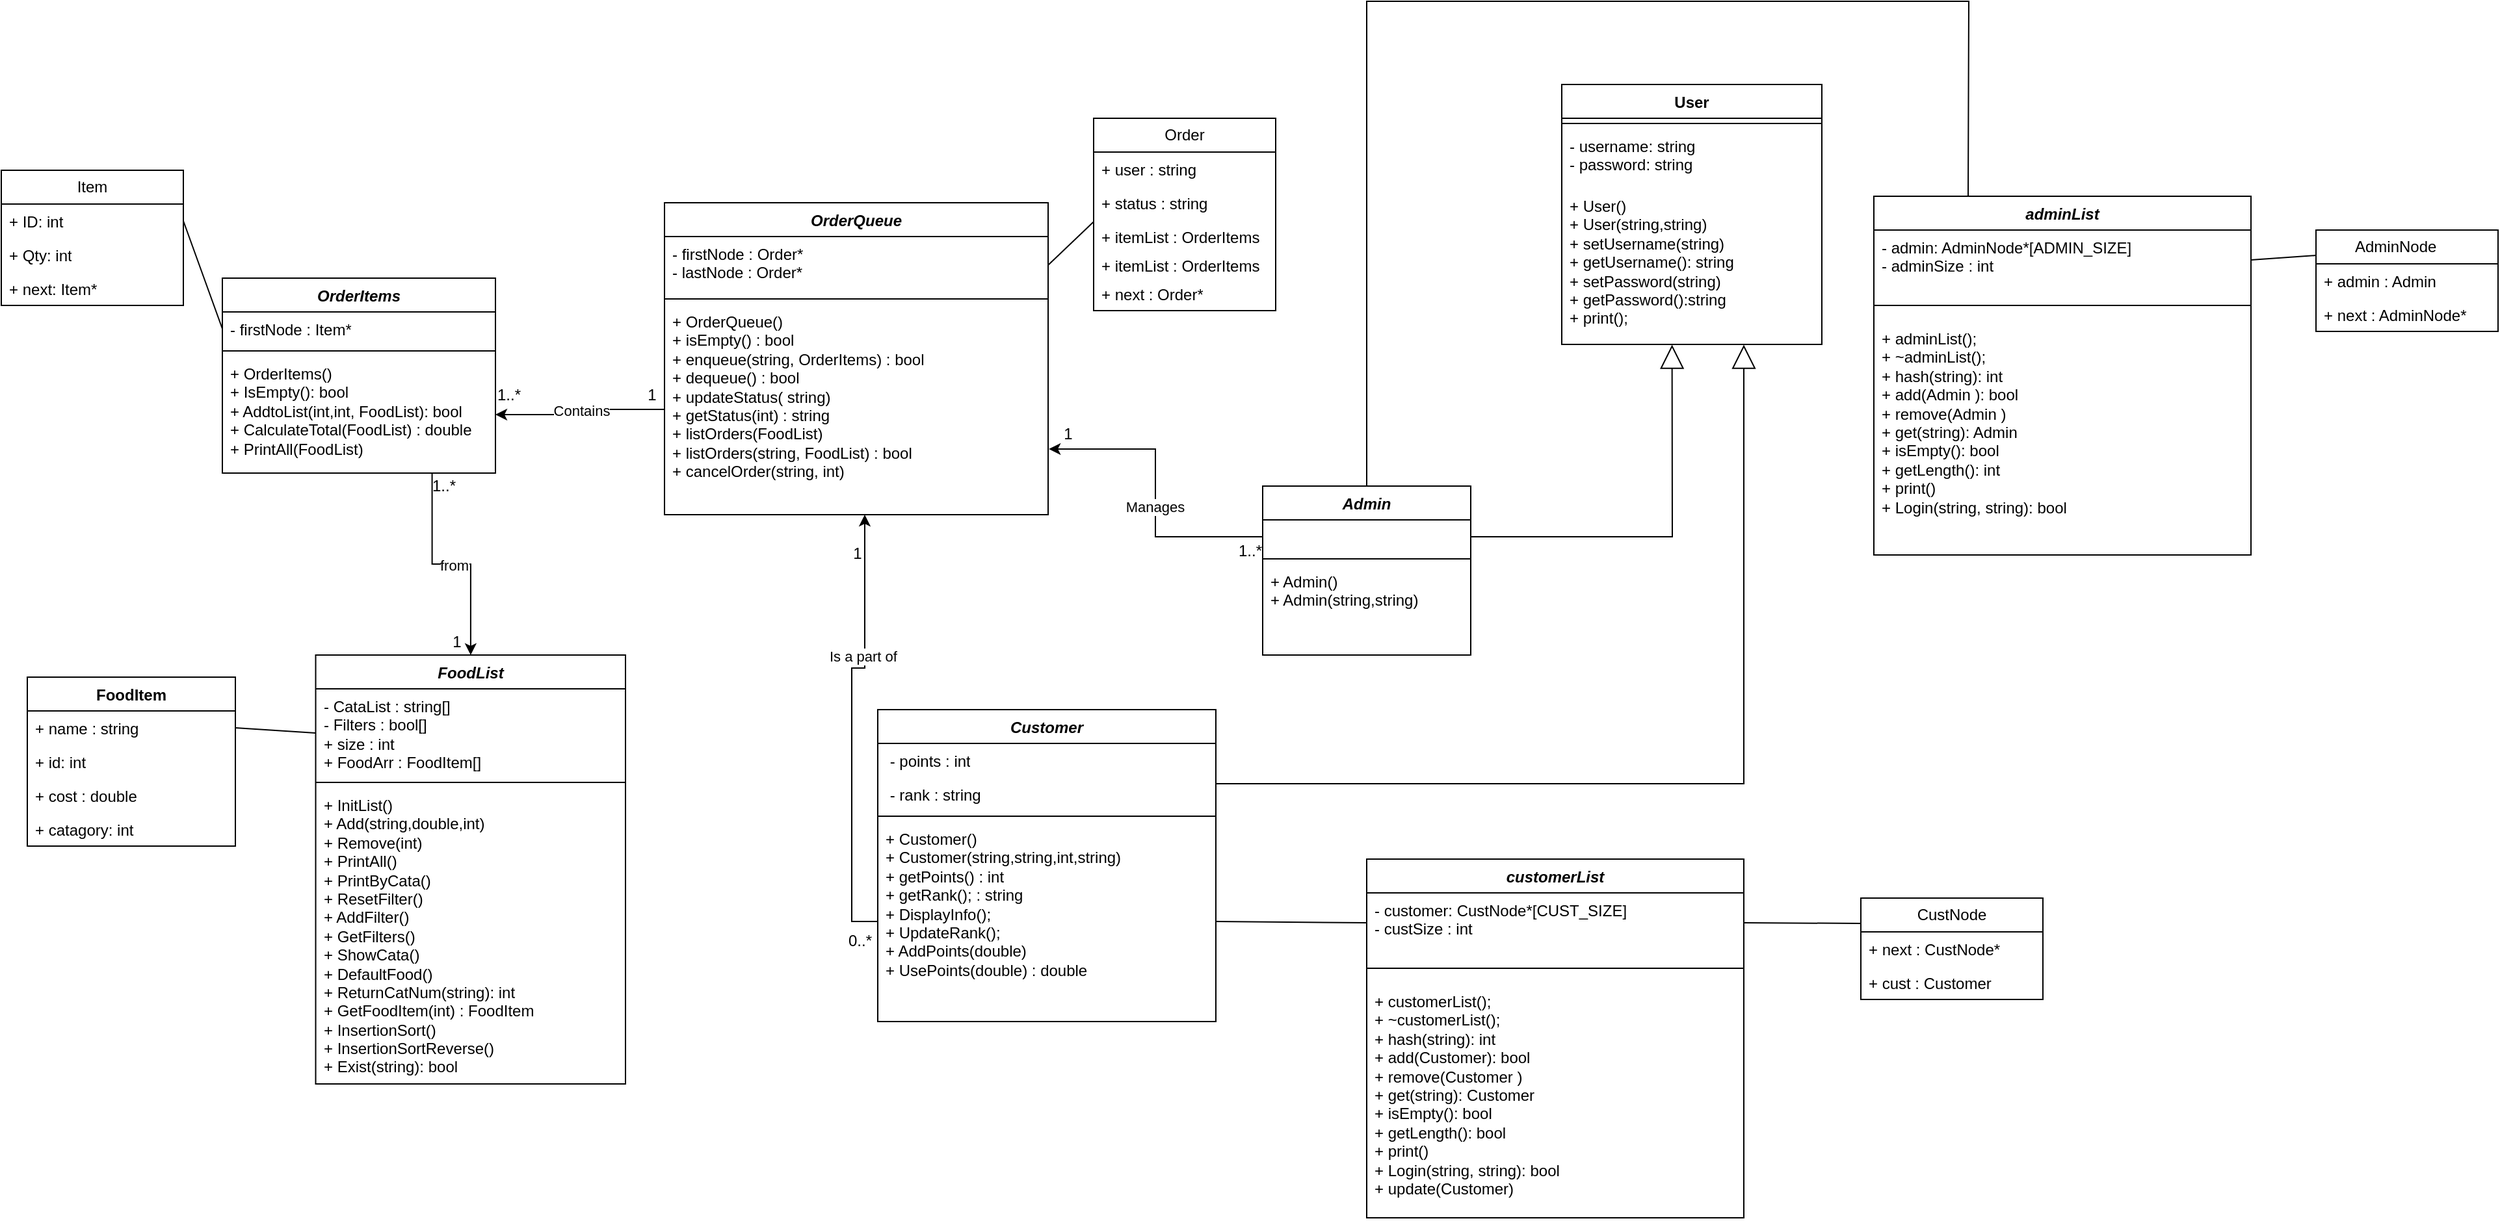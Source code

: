 <mxfile version="21.6.8" type="github">
  <diagram id="C5RBs43oDa-KdzZeNtuy" name="Page-1">
    <mxGraphModel dx="3096" dy="1303" grid="1" gridSize="10" guides="1" tooltips="1" connect="1" arrows="1" fold="1" page="1" pageScale="1" pageWidth="827" pageHeight="1169" math="0" shadow="0">
      <root>
        <mxCell id="WIyWlLk6GJQsqaUBKTNV-0" />
        <mxCell id="WIyWlLk6GJQsqaUBKTNV-1" parent="WIyWlLk6GJQsqaUBKTNV-0" />
        <mxCell id="F4Uh7PT9KSqVNdmCy0rb-5" value="User" style="swimlane;fontStyle=1;align=center;verticalAlign=top;childLayout=stackLayout;horizontal=1;startSize=26;horizontalStack=0;resizeParent=1;resizeParentMax=0;resizeLast=0;collapsible=1;marginBottom=0;whiteSpace=wrap;html=1;" parent="WIyWlLk6GJQsqaUBKTNV-1" vertex="1">
          <mxGeometry x="390" y="104" width="200" height="200" as="geometry" />
        </mxCell>
        <mxCell id="F4Uh7PT9KSqVNdmCy0rb-7" value="" style="line;strokeWidth=1;fillColor=none;align=left;verticalAlign=middle;spacingTop=-1;spacingLeft=3;spacingRight=3;rotatable=0;labelPosition=right;points=[];portConstraint=eastwest;strokeColor=inherit;" parent="F4Uh7PT9KSqVNdmCy0rb-5" vertex="1">
          <mxGeometry y="26" width="200" height="8" as="geometry" />
        </mxCell>
        <mxCell id="F4Uh7PT9KSqVNdmCy0rb-6" value="- username: string&lt;br&gt;- password: string" style="text;strokeColor=none;fillColor=none;align=left;verticalAlign=top;spacingLeft=4;spacingRight=4;overflow=hidden;rotatable=0;points=[[0,0.5],[1,0.5]];portConstraint=eastwest;whiteSpace=wrap;html=1;" parent="F4Uh7PT9KSqVNdmCy0rb-5" vertex="1">
          <mxGeometry y="34" width="200" height="46" as="geometry" />
        </mxCell>
        <mxCell id="F4Uh7PT9KSqVNdmCy0rb-8" value="+ User()&lt;br&gt;+ User(string,string)&lt;br&gt;&lt;span style=&quot;background-color: initial;&quot;&gt;+ setUsername(string)&lt;/span&gt;&lt;br&gt;&lt;div&gt;+ getUsername(): string&lt;span style=&quot;&quot;&gt;&lt;/span&gt;&lt;/div&gt;&lt;div&gt;&lt;span style=&quot;background-color: initial;&quot;&gt;+ setPassword(string)&lt;/span&gt;&lt;br&gt;&lt;/div&gt;&lt;div&gt;&lt;span style=&quot;&quot;&gt;&lt;span style=&quot;&quot;&gt;&lt;span style=&quot;white-space: pre;&quot;&gt;+ &lt;/span&gt;&lt;/span&gt;getPassword():string&lt;/span&gt;&lt;/div&gt;&lt;div&gt;&lt;span style=&quot;white-space: pre;&quot;&gt;+ &lt;/span&gt;print();&lt;/div&gt;" style="text;strokeColor=none;fillColor=none;align=left;verticalAlign=top;spacingLeft=4;spacingRight=4;overflow=hidden;rotatable=0;points=[[0,0.5],[1,0.5]];portConstraint=eastwest;whiteSpace=wrap;html=1;" parent="F4Uh7PT9KSqVNdmCy0rb-5" vertex="1">
          <mxGeometry y="80" width="200" height="120" as="geometry" />
        </mxCell>
        <mxCell id="F4Uh7PT9KSqVNdmCy0rb-9" value="&lt;i&gt;Customer&lt;/i&gt;" style="swimlane;fontStyle=1;align=center;verticalAlign=top;childLayout=stackLayout;horizontal=1;startSize=26;horizontalStack=0;resizeParent=1;resizeParentMax=0;resizeLast=0;collapsible=1;marginBottom=0;whiteSpace=wrap;html=1;" parent="WIyWlLk6GJQsqaUBKTNV-1" vertex="1">
          <mxGeometry x="-136" y="585" width="260" height="240" as="geometry" />
        </mxCell>
        <mxCell id="F4Uh7PT9KSqVNdmCy0rb-10" value="&amp;nbsp;- points : int&lt;br&gt;" style="text;strokeColor=none;fillColor=none;align=left;verticalAlign=top;spacingLeft=4;spacingRight=4;overflow=hidden;rotatable=0;points=[[0,0.5],[1,0.5]];portConstraint=eastwest;whiteSpace=wrap;html=1;" parent="F4Uh7PT9KSqVNdmCy0rb-9" vertex="1">
          <mxGeometry y="26" width="260" height="26" as="geometry" />
        </mxCell>
        <mxCell id="XT_3fEKyRopPESNf88ZJ-5" value="&amp;nbsp;- rank : string" style="text;strokeColor=none;fillColor=none;align=left;verticalAlign=top;spacingLeft=4;spacingRight=4;overflow=hidden;rotatable=0;points=[[0,0.5],[1,0.5]];portConstraint=eastwest;whiteSpace=wrap;html=1;" parent="F4Uh7PT9KSqVNdmCy0rb-9" vertex="1">
          <mxGeometry y="52" width="260" height="26" as="geometry" />
        </mxCell>
        <mxCell id="F4Uh7PT9KSqVNdmCy0rb-11" value="" style="line;strokeWidth=1;fillColor=none;align=left;verticalAlign=middle;spacingTop=-1;spacingLeft=3;spacingRight=3;rotatable=0;labelPosition=right;points=[];portConstraint=eastwest;strokeColor=inherit;" parent="F4Uh7PT9KSqVNdmCy0rb-9" vertex="1">
          <mxGeometry y="78" width="260" height="8" as="geometry" />
        </mxCell>
        <mxCell id="F4Uh7PT9KSqVNdmCy0rb-12" value="+ Customer()&lt;br style=&quot;border-color: var(--border-color);&quot;&gt;+ Customer(string,string,int,string)&lt;br&gt;&lt;div&gt;+ getPoints() : int&lt;br&gt;&lt;span style=&quot;background-color: initial;&quot;&gt;&lt;span style=&quot;white-space: pre;&quot;&gt;+&amp;nbsp;&lt;/span&gt;&lt;/span&gt;&lt;span style=&quot;background-color: initial;&quot;&gt;getRank(); : string&lt;/span&gt;&lt;/div&gt;&lt;div&gt;&lt;span style=&quot;&quot;&gt;&lt;span style=&quot;&quot;&gt;&lt;span style=&quot;white-space: pre;&quot;&gt;+ &lt;/span&gt;&lt;/span&gt;DisplayInfo();&lt;/span&gt;&lt;/div&gt;&lt;div&gt;&lt;span style=&quot;&quot;&gt;&lt;span style=&quot;&quot;&gt;&lt;span style=&quot;white-space: pre;&quot;&gt;+ &lt;/span&gt;&lt;/span&gt;UpdateRank();&lt;/span&gt;&lt;/div&gt;&lt;div&gt;&lt;span style=&quot;&quot;&gt;&lt;span style=&quot;&quot;&gt;&lt;span style=&quot;white-space: pre;&quot;&gt;+ &lt;/span&gt;&lt;/span&gt;AddPoints(double)&lt;/span&gt;&lt;/div&gt;&lt;div&gt;&lt;span style=&quot;&quot;&gt;+ UsePoints(double) : double&lt;/span&gt;&lt;/div&gt;" style="text;strokeColor=none;fillColor=none;align=left;verticalAlign=top;spacingLeft=4;spacingRight=4;overflow=hidden;rotatable=0;points=[[0,0.5],[1,0.5]];portConstraint=eastwest;whiteSpace=wrap;html=1;" parent="F4Uh7PT9KSqVNdmCy0rb-9" vertex="1">
          <mxGeometry y="86" width="260" height="154" as="geometry" />
        </mxCell>
        <mxCell id="Ju5mruVwHNXzXK8qOMi9-36" style="edgeStyle=orthogonalEdgeStyle;rounded=0;orthogonalLoop=1;jettySize=auto;html=1;exitX=1;exitY=0.5;exitDx=0;exitDy=0;" edge="1" parent="F4Uh7PT9KSqVNdmCy0rb-9" source="F4Uh7PT9KSqVNdmCy0rb-12" target="F4Uh7PT9KSqVNdmCy0rb-12">
          <mxGeometry relative="1" as="geometry" />
        </mxCell>
        <mxCell id="F4Uh7PT9KSqVNdmCy0rb-15" value="&lt;i&gt;Admin&lt;/i&gt;" style="swimlane;fontStyle=1;align=center;verticalAlign=top;childLayout=stackLayout;horizontal=1;startSize=26;horizontalStack=0;resizeParent=1;resizeParentMax=0;resizeLast=0;collapsible=1;marginBottom=0;whiteSpace=wrap;html=1;" parent="WIyWlLk6GJQsqaUBKTNV-1" vertex="1">
          <mxGeometry x="160" y="413" width="160" height="130" as="geometry" />
        </mxCell>
        <mxCell id="F4Uh7PT9KSqVNdmCy0rb-16" value="&lt;br&gt;" style="text;strokeColor=none;fillColor=none;align=left;verticalAlign=top;spacingLeft=4;spacingRight=4;overflow=hidden;rotatable=0;points=[[0,0.5],[1,0.5]];portConstraint=eastwest;whiteSpace=wrap;html=1;" parent="F4Uh7PT9KSqVNdmCy0rb-15" vertex="1">
          <mxGeometry y="26" width="160" height="26" as="geometry" />
        </mxCell>
        <mxCell id="F4Uh7PT9KSqVNdmCy0rb-17" value="" style="line;strokeWidth=1;fillColor=none;align=left;verticalAlign=middle;spacingTop=-1;spacingLeft=3;spacingRight=3;rotatable=0;labelPosition=right;points=[];portConstraint=eastwest;strokeColor=inherit;" parent="F4Uh7PT9KSqVNdmCy0rb-15" vertex="1">
          <mxGeometry y="52" width="160" height="8" as="geometry" />
        </mxCell>
        <mxCell id="F4Uh7PT9KSqVNdmCy0rb-18" value="+ Admin()&lt;br style=&quot;border-color: var(--border-color);&quot;&gt;+ Admin(string,string)" style="text;strokeColor=none;fillColor=none;align=left;verticalAlign=top;spacingLeft=4;spacingRight=4;overflow=hidden;rotatable=0;points=[[0,0.5],[1,0.5]];portConstraint=eastwest;whiteSpace=wrap;html=1;" parent="F4Uh7PT9KSqVNdmCy0rb-15" vertex="1">
          <mxGeometry y="60" width="160" height="70" as="geometry" />
        </mxCell>
        <mxCell id="F4Uh7PT9KSqVNdmCy0rb-22" value="&lt;i&gt;adminList&lt;/i&gt;" style="swimlane;fontStyle=1;align=center;verticalAlign=top;childLayout=stackLayout;horizontal=1;startSize=26;horizontalStack=0;resizeParent=1;resizeParentMax=0;resizeLast=0;collapsible=1;marginBottom=0;whiteSpace=wrap;html=1;" parent="WIyWlLk6GJQsqaUBKTNV-1" vertex="1">
          <mxGeometry x="630" y="190" width="290" height="276" as="geometry" />
        </mxCell>
        <mxCell id="F4Uh7PT9KSqVNdmCy0rb-24" value="- admin: AdminNode*[ADMIN_SIZE]&lt;br&gt;- adminSize : int" style="text;strokeColor=none;fillColor=none;align=left;verticalAlign=top;spacingLeft=4;spacingRight=4;overflow=hidden;rotatable=0;points=[[0,0.5],[1,0.5]];portConstraint=eastwest;whiteSpace=wrap;html=1;" parent="F4Uh7PT9KSqVNdmCy0rb-22" vertex="1">
          <mxGeometry y="26" width="290" height="46" as="geometry" />
        </mxCell>
        <mxCell id="F4Uh7PT9KSqVNdmCy0rb-23" value="" style="line;strokeWidth=1;fillColor=none;align=left;verticalAlign=middle;spacingTop=-1;spacingLeft=3;spacingRight=3;rotatable=0;labelPosition=right;points=[];portConstraint=eastwest;strokeColor=inherit;" parent="F4Uh7PT9KSqVNdmCy0rb-22" vertex="1">
          <mxGeometry y="72" width="290" height="24" as="geometry" />
        </mxCell>
        <mxCell id="F4Uh7PT9KSqVNdmCy0rb-25" value="&lt;div&gt;+ adminList();&lt;/div&gt;&lt;div&gt;&lt;span style=&quot;background-color: initial;&quot;&gt;+ ~adminList();&lt;/span&gt;&lt;/div&gt;&lt;div&gt;&lt;span style=&quot;background-color: initial;&quot;&gt;+ hash(string): int&lt;/span&gt;&lt;/div&gt;&lt;div&gt;&lt;span style=&quot;background-color: initial;&quot;&gt;+ add(Admin ): bool&lt;/span&gt;&lt;/div&gt;&lt;div&gt;&lt;span style=&quot;background-color: initial;&quot;&gt;&lt;span style=&quot;white-space: pre;&quot;&gt;+ &lt;/span&gt;remove(Admin )&lt;/span&gt;&lt;/div&gt;&lt;div&gt;&lt;span style=&quot;background-color: initial;&quot;&gt;+&amp;nbsp;&lt;/span&gt;&lt;span style=&quot;background-color: initial;&quot;&gt;get(string): Admin&lt;/span&gt;&lt;/div&gt;&lt;div&gt;&lt;span style=&quot;background-color: initial;&quot;&gt;+ isEmpty(): bool&lt;/span&gt;&lt;/div&gt;&lt;div&gt;&lt;span style=&quot;background-color: initial;&quot;&gt;+ getLength(): int&lt;/span&gt;&lt;/div&gt;&lt;div&gt;&lt;span style=&quot;background-color: initial;&quot;&gt;+ print()&lt;/span&gt;&lt;/div&gt;&lt;div&gt;&lt;span style=&quot;background-color: initial;&quot;&gt;+ Login(string, string): bool&lt;/span&gt;&lt;/div&gt;" style="text;strokeColor=none;fillColor=none;align=left;verticalAlign=top;spacingLeft=4;spacingRight=4;overflow=hidden;rotatable=0;points=[[0,0.5],[1,0.5]];portConstraint=eastwest;whiteSpace=wrap;html=1;" parent="F4Uh7PT9KSqVNdmCy0rb-22" vertex="1">
          <mxGeometry y="96" width="290" height="180" as="geometry" />
        </mxCell>
        <mxCell id="F4Uh7PT9KSqVNdmCy0rb-27" value="&lt;i&gt;customerList&lt;/i&gt;" style="swimlane;fontStyle=1;align=center;verticalAlign=top;childLayout=stackLayout;horizontal=1;startSize=26;horizontalStack=0;resizeParent=1;resizeParentMax=0;resizeLast=0;collapsible=1;marginBottom=0;whiteSpace=wrap;html=1;" parent="WIyWlLk6GJQsqaUBKTNV-1" vertex="1">
          <mxGeometry x="240" y="700" width="290" height="276" as="geometry" />
        </mxCell>
        <mxCell id="F4Uh7PT9KSqVNdmCy0rb-28" value="- customer: CustNode*[CUST_SIZE]&lt;br&gt;- custSize : int&lt;span style=&quot;white-space: pre;&quot;&gt;&#x9;&lt;/span&gt;" style="text;strokeColor=none;fillColor=none;align=left;verticalAlign=top;spacingLeft=4;spacingRight=4;overflow=hidden;rotatable=0;points=[[0,0.5],[1,0.5]];portConstraint=eastwest;whiteSpace=wrap;html=1;" parent="F4Uh7PT9KSqVNdmCy0rb-27" vertex="1">
          <mxGeometry y="26" width="290" height="46" as="geometry" />
        </mxCell>
        <mxCell id="F4Uh7PT9KSqVNdmCy0rb-29" value="" style="line;strokeWidth=1;fillColor=none;align=left;verticalAlign=middle;spacingTop=-1;spacingLeft=3;spacingRight=3;rotatable=0;labelPosition=right;points=[];portConstraint=eastwest;strokeColor=inherit;" parent="F4Uh7PT9KSqVNdmCy0rb-27" vertex="1">
          <mxGeometry y="72" width="290" height="24" as="geometry" />
        </mxCell>
        <mxCell id="F4Uh7PT9KSqVNdmCy0rb-30" value="&lt;div&gt;+ customerList();&lt;/div&gt;&lt;div&gt;&lt;span style=&quot;background-color: initial;&quot;&gt;+ ~customerList();&lt;/span&gt;&lt;/div&gt;&lt;div&gt;&lt;span style=&quot;background-color: initial;&quot;&gt;+ hash(string): int&lt;/span&gt;&lt;/div&gt;&lt;div&gt;&lt;span style=&quot;background-color: initial;&quot;&gt;+ add(Customer): bool&lt;/span&gt;&lt;/div&gt;&lt;div&gt;&lt;span style=&quot;background-color: initial;&quot;&gt;&lt;span style=&quot;white-space: pre;&quot;&gt;+ &lt;/span&gt;remove(Customer )&lt;/span&gt;&lt;/div&gt;&lt;div&gt;&lt;span style=&quot;background-color: initial;&quot;&gt;+&amp;nbsp;&lt;/span&gt;&lt;span style=&quot;background-color: initial;&quot;&gt;get(string): Customer&lt;/span&gt;&lt;/div&gt;&lt;div&gt;&lt;span style=&quot;background-color: initial;&quot;&gt;+ isEmpty(): bool&lt;/span&gt;&lt;/div&gt;&lt;div&gt;&lt;span style=&quot;background-color: initial;&quot;&gt;+ getLength(): bool&lt;/span&gt;&lt;/div&gt;&lt;div&gt;&lt;span style=&quot;background-color: initial;&quot;&gt;+ print()&lt;/span&gt;&lt;/div&gt;&lt;div&gt;&lt;span style=&quot;background-color: initial;&quot;&gt;+ Login(string, string): bool&lt;/span&gt;&lt;/div&gt;&lt;div&gt;&lt;span style=&quot;background-color: initial;&quot;&gt;+ update(Customer)&lt;/span&gt;&lt;/div&gt;" style="text;strokeColor=none;fillColor=none;align=left;verticalAlign=top;spacingLeft=4;spacingRight=4;overflow=hidden;rotatable=0;points=[[0,0.5],[1,0.5]];portConstraint=eastwest;whiteSpace=wrap;html=1;" parent="F4Uh7PT9KSqVNdmCy0rb-27" vertex="1">
          <mxGeometry y="96" width="290" height="180" as="geometry" />
        </mxCell>
        <mxCell id="717un5NZY9DqzgN_jYeW-10" value="&lt;i&gt;OrderItems&lt;/i&gt;" style="swimlane;fontStyle=1;align=center;verticalAlign=top;childLayout=stackLayout;horizontal=1;startSize=26;horizontalStack=0;resizeParent=1;resizeParentMax=0;resizeLast=0;collapsible=1;marginBottom=0;whiteSpace=wrap;html=1;" parent="WIyWlLk6GJQsqaUBKTNV-1" vertex="1">
          <mxGeometry x="-640" y="253" width="210" height="150" as="geometry" />
        </mxCell>
        <mxCell id="717un5NZY9DqzgN_jYeW-11" value="- firstNode : Item*" style="text;strokeColor=none;fillColor=none;align=left;verticalAlign=top;spacingLeft=4;spacingRight=4;overflow=hidden;rotatable=0;points=[[0,0.5],[1,0.5]];portConstraint=eastwest;whiteSpace=wrap;html=1;" parent="717un5NZY9DqzgN_jYeW-10" vertex="1">
          <mxGeometry y="26" width="210" height="26" as="geometry" />
        </mxCell>
        <mxCell id="717un5NZY9DqzgN_jYeW-12" value="" style="line;strokeWidth=1;fillColor=none;align=left;verticalAlign=middle;spacingTop=-1;spacingLeft=3;spacingRight=3;rotatable=0;labelPosition=right;points=[];portConstraint=eastwest;strokeColor=inherit;" parent="717un5NZY9DqzgN_jYeW-10" vertex="1">
          <mxGeometry y="52" width="210" height="8" as="geometry" />
        </mxCell>
        <mxCell id="717un5NZY9DqzgN_jYeW-13" value="+ OrderItems()&lt;br&gt;+ IsEmpty(): bool&lt;br&gt;+ AddtoList(int,int, FoodList): bool&lt;br&gt;+ CalculateTotal(FoodList) : double&lt;br&gt;+ PrintAll(FoodList)&amp;nbsp;" style="text;strokeColor=none;fillColor=none;align=left;verticalAlign=top;spacingLeft=4;spacingRight=4;overflow=hidden;rotatable=0;points=[[0,0.5],[1,0.5]];portConstraint=eastwest;whiteSpace=wrap;html=1;" parent="717un5NZY9DqzgN_jYeW-10" vertex="1">
          <mxGeometry y="60" width="210" height="90" as="geometry" />
        </mxCell>
        <mxCell id="717un5NZY9DqzgN_jYeW-16" value="&lt;i&gt;FoodList&lt;/i&gt;" style="swimlane;fontStyle=1;align=center;verticalAlign=top;childLayout=stackLayout;horizontal=1;startSize=26;horizontalStack=0;resizeParent=1;resizeParentMax=0;resizeLast=0;collapsible=1;marginBottom=0;whiteSpace=wrap;html=1;" parent="WIyWlLk6GJQsqaUBKTNV-1" vertex="1">
          <mxGeometry x="-568.25" y="543" width="238.25" height="330" as="geometry" />
        </mxCell>
        <mxCell id="NnawjAGhsoZth6e_I13s-4" value="- CataList : string[]&lt;br&gt;- Filters : bool[]&lt;br&gt;+ size : int&lt;br&gt;+ FoodArr : FoodItem[]" style="text;strokeColor=none;fillColor=none;align=left;verticalAlign=top;spacingLeft=4;spacingRight=4;overflow=hidden;rotatable=0;points=[[0,0.5],[1,0.5]];portConstraint=eastwest;whiteSpace=wrap;html=1;" parent="717un5NZY9DqzgN_jYeW-16" vertex="1">
          <mxGeometry y="26" width="238.25" height="68" as="geometry" />
        </mxCell>
        <mxCell id="717un5NZY9DqzgN_jYeW-18" value="" style="line;strokeWidth=1;fillColor=none;align=left;verticalAlign=middle;spacingTop=-1;spacingLeft=3;spacingRight=3;rotatable=0;labelPosition=right;points=[];portConstraint=eastwest;strokeColor=inherit;" parent="717un5NZY9DqzgN_jYeW-16" vertex="1">
          <mxGeometry y="94" width="238.25" height="8" as="geometry" />
        </mxCell>
        <mxCell id="NnawjAGhsoZth6e_I13s-13" value="+ InitList()&lt;br&gt;+ Add(string,double,int)&lt;br&gt;+ Remove(int)&lt;br&gt;+ PrintAll()&lt;br&gt;+ PrintByCata()&lt;br&gt;+ ResetFilter()&lt;br&gt;+ AddFilter()&lt;br&gt;+ GetFilters()&lt;br&gt;+ ShowCata()&lt;br&gt;+ DefaultFood()&lt;br&gt;+ ReturnCatNum(string): int&lt;br&gt;+ GetFoodItem(int) : FoodItem&lt;br&gt;+ InsertionSort()&lt;br&gt;+ InsertionSortReverse()&lt;br&gt;+ Exist(string): bool" style="text;strokeColor=none;fillColor=none;align=left;verticalAlign=top;spacingLeft=4;spacingRight=4;overflow=hidden;rotatable=0;points=[[0,0.5],[1,0.5]];portConstraint=eastwest;whiteSpace=wrap;html=1;" parent="717un5NZY9DqzgN_jYeW-16" vertex="1">
          <mxGeometry y="102" width="238.25" height="228" as="geometry" />
        </mxCell>
        <mxCell id="717un5NZY9DqzgN_jYeW-20" value="FoodItem" style="swimlane;fontStyle=1;align=center;verticalAlign=top;childLayout=stackLayout;horizontal=1;startSize=26;horizontalStack=0;resizeParent=1;resizeParentMax=0;resizeLast=0;collapsible=1;marginBottom=0;whiteSpace=wrap;html=1;" parent="WIyWlLk6GJQsqaUBKTNV-1" vertex="1">
          <mxGeometry x="-790" y="560" width="160" height="130" as="geometry" />
        </mxCell>
        <mxCell id="717un5NZY9DqzgN_jYeW-21" value="+ name : string" style="text;strokeColor=none;fillColor=none;align=left;verticalAlign=top;spacingLeft=4;spacingRight=4;overflow=hidden;rotatable=0;points=[[0,0.5],[1,0.5]];portConstraint=eastwest;whiteSpace=wrap;html=1;" parent="717un5NZY9DqzgN_jYeW-20" vertex="1">
          <mxGeometry y="26" width="160" height="26" as="geometry" />
        </mxCell>
        <mxCell id="NnawjAGhsoZth6e_I13s-1" value="+ id: int" style="text;strokeColor=none;fillColor=none;align=left;verticalAlign=top;spacingLeft=4;spacingRight=4;overflow=hidden;rotatable=0;points=[[0,0.5],[1,0.5]];portConstraint=eastwest;whiteSpace=wrap;html=1;" parent="717un5NZY9DqzgN_jYeW-20" vertex="1">
          <mxGeometry y="52" width="160" height="26" as="geometry" />
        </mxCell>
        <mxCell id="NnawjAGhsoZth6e_I13s-2" value="+ cost : double" style="text;strokeColor=none;fillColor=none;align=left;verticalAlign=top;spacingLeft=4;spacingRight=4;overflow=hidden;rotatable=0;points=[[0,0.5],[1,0.5]];portConstraint=eastwest;whiteSpace=wrap;html=1;" parent="717un5NZY9DqzgN_jYeW-20" vertex="1">
          <mxGeometry y="78" width="160" height="26" as="geometry" />
        </mxCell>
        <mxCell id="NnawjAGhsoZth6e_I13s-3" value="+ catagory: int" style="text;strokeColor=none;fillColor=none;align=left;verticalAlign=top;spacingLeft=4;spacingRight=4;overflow=hidden;rotatable=0;points=[[0,0.5],[1,0.5]];portConstraint=eastwest;whiteSpace=wrap;html=1;" parent="717un5NZY9DqzgN_jYeW-20" vertex="1">
          <mxGeometry y="104" width="160" height="26" as="geometry" />
        </mxCell>
        <mxCell id="Uw5zCoVIwiCZQKNPxRtt-3" value="&lt;i&gt;OrderQueue&lt;/i&gt;" style="swimlane;fontStyle=1;align=center;verticalAlign=top;childLayout=stackLayout;horizontal=1;startSize=26;horizontalStack=0;resizeParent=1;resizeParentMax=0;resizeLast=0;collapsible=1;marginBottom=0;whiteSpace=wrap;html=1;" parent="WIyWlLk6GJQsqaUBKTNV-1" vertex="1">
          <mxGeometry x="-300" y="195" width="295" height="240" as="geometry" />
        </mxCell>
        <mxCell id="Uw5zCoVIwiCZQKNPxRtt-4" value="&lt;div&gt;- firstNode : Order*&lt;span style=&quot;&quot;&gt;&lt;/span&gt;&lt;/div&gt;&lt;div&gt;&lt;span style=&quot;&quot;&gt;&lt;span style=&quot;&quot;&gt;&lt;span style=&quot;white-space: pre;&quot;&gt;-&amp;nbsp;&lt;/span&gt;&lt;/span&gt;lastNode : Order*&lt;/span&gt;&lt;/div&gt;&lt;div&gt;&lt;br&gt;&lt;/div&gt;" style="text;strokeColor=none;fillColor=none;align=left;verticalAlign=top;spacingLeft=4;spacingRight=4;overflow=hidden;rotatable=0;points=[[0,0.5],[1,0.5]];portConstraint=eastwest;whiteSpace=wrap;html=1;" parent="Uw5zCoVIwiCZQKNPxRtt-3" vertex="1">
          <mxGeometry y="26" width="295" height="44" as="geometry" />
        </mxCell>
        <mxCell id="Uw5zCoVIwiCZQKNPxRtt-5" value="" style="line;strokeWidth=1;fillColor=none;align=left;verticalAlign=middle;spacingTop=-1;spacingLeft=3;spacingRight=3;rotatable=0;labelPosition=right;points=[];portConstraint=eastwest;strokeColor=inherit;" parent="Uw5zCoVIwiCZQKNPxRtt-3" vertex="1">
          <mxGeometry y="70" width="295" height="8" as="geometry" />
        </mxCell>
        <mxCell id="Uw5zCoVIwiCZQKNPxRtt-6" value="+&amp;nbsp;OrderQueue()&lt;br&gt;+&amp;nbsp;isEmpty() : bool&lt;br&gt;+&amp;nbsp;enqueue(string, OrderItems) : bool&lt;br&gt;+&amp;nbsp;dequeue() : bool&lt;br&gt;+&amp;nbsp;updateStatus( string)&lt;br&gt;+&amp;nbsp;getStatus(int) : string&lt;br&gt;+&amp;nbsp;listOrders(FoodList)&lt;br&gt;+ listOrders(string, FoodList) : bool&lt;br&gt;+&amp;nbsp;cancelOrder(string, int)" style="text;strokeColor=none;fillColor=none;align=left;verticalAlign=top;spacingLeft=4;spacingRight=4;overflow=hidden;rotatable=0;points=[[0,0.5],[1,0.5]];portConstraint=eastwest;whiteSpace=wrap;html=1;" parent="Uw5zCoVIwiCZQKNPxRtt-3" vertex="1">
          <mxGeometry y="78" width="295" height="162" as="geometry" />
        </mxCell>
        <mxCell id="Ju5mruVwHNXzXK8qOMi9-2" value="" style="endArrow=block;endSize=16;endFill=0;html=1;rounded=0;exitX=1;exitY=0.5;exitDx=0;exitDy=0;entryX=0.424;entryY=1.002;entryDx=0;entryDy=0;entryPerimeter=0;" edge="1" parent="WIyWlLk6GJQsqaUBKTNV-1" source="F4Uh7PT9KSqVNdmCy0rb-16" target="F4Uh7PT9KSqVNdmCy0rb-8">
          <mxGeometry width="160" relative="1" as="geometry">
            <mxPoint x="225" y="552" as="sourcePoint" />
            <mxPoint x="300" y="453" as="targetPoint" />
            <Array as="points">
              <mxPoint x="475" y="452" />
            </Array>
          </mxGeometry>
        </mxCell>
        <mxCell id="Ju5mruVwHNXzXK8qOMi9-8" value="AdminNode&lt;span style=&quot;white-space: pre;&quot;&gt;&#x9;&lt;/span&gt;" style="swimlane;fontStyle=0;childLayout=stackLayout;horizontal=1;startSize=26;fillColor=none;horizontalStack=0;resizeParent=1;resizeParentMax=0;resizeLast=0;collapsible=1;marginBottom=0;whiteSpace=wrap;html=1;" vertex="1" parent="WIyWlLk6GJQsqaUBKTNV-1">
          <mxGeometry x="970" y="216" width="140" height="78" as="geometry" />
        </mxCell>
        <mxCell id="Ju5mruVwHNXzXK8qOMi9-10" value="+ admin : Admin" style="text;strokeColor=none;fillColor=none;align=left;verticalAlign=top;spacingLeft=4;spacingRight=4;overflow=hidden;rotatable=0;points=[[0,0.5],[1,0.5]];portConstraint=eastwest;whiteSpace=wrap;html=1;" vertex="1" parent="Ju5mruVwHNXzXK8qOMi9-8">
          <mxGeometry y="26" width="140" height="26" as="geometry" />
        </mxCell>
        <mxCell id="Ju5mruVwHNXzXK8qOMi9-11" value="+ next : AdminNode*" style="text;strokeColor=none;fillColor=none;align=left;verticalAlign=top;spacingLeft=4;spacingRight=4;overflow=hidden;rotatable=0;points=[[0,0.5],[1,0.5]];portConstraint=eastwest;whiteSpace=wrap;html=1;" vertex="1" parent="Ju5mruVwHNXzXK8qOMi9-8">
          <mxGeometry y="52" width="140" height="26" as="geometry" />
        </mxCell>
        <mxCell id="Ju5mruVwHNXzXK8qOMi9-15" value="CustNode" style="swimlane;fontStyle=0;childLayout=stackLayout;horizontal=1;startSize=26;fillColor=none;horizontalStack=0;resizeParent=1;resizeParentMax=0;resizeLast=0;collapsible=1;marginBottom=0;whiteSpace=wrap;html=1;" vertex="1" parent="WIyWlLk6GJQsqaUBKTNV-1">
          <mxGeometry x="620" y="730" width="140" height="78" as="geometry" />
        </mxCell>
        <mxCell id="Ju5mruVwHNXzXK8qOMi9-17" value="+ next : CustNode*" style="text;strokeColor=none;fillColor=none;align=left;verticalAlign=top;spacingLeft=4;spacingRight=4;overflow=hidden;rotatable=0;points=[[0,0.5],[1,0.5]];portConstraint=eastwest;whiteSpace=wrap;html=1;" vertex="1" parent="Ju5mruVwHNXzXK8qOMi9-15">
          <mxGeometry y="26" width="140" height="26" as="geometry" />
        </mxCell>
        <mxCell id="Ju5mruVwHNXzXK8qOMi9-16" value="+ cust : Customer&amp;nbsp;" style="text;strokeColor=none;fillColor=none;align=left;verticalAlign=top;spacingLeft=4;spacingRight=4;overflow=hidden;rotatable=0;points=[[0,0.5],[1,0.5]];portConstraint=eastwest;whiteSpace=wrap;html=1;" vertex="1" parent="Ju5mruVwHNXzXK8qOMi9-15">
          <mxGeometry y="52" width="140" height="26" as="geometry" />
        </mxCell>
        <mxCell id="Ju5mruVwHNXzXK8qOMi9-21" value="Item" style="swimlane;fontStyle=0;childLayout=stackLayout;horizontal=1;startSize=26;fillColor=none;horizontalStack=0;resizeParent=1;resizeParentMax=0;resizeLast=0;collapsible=1;marginBottom=0;whiteSpace=wrap;html=1;" vertex="1" parent="WIyWlLk6GJQsqaUBKTNV-1">
          <mxGeometry x="-810" y="170" width="140" height="104" as="geometry" />
        </mxCell>
        <mxCell id="Ju5mruVwHNXzXK8qOMi9-22" value="+ ID: int" style="text;strokeColor=none;fillColor=none;align=left;verticalAlign=top;spacingLeft=4;spacingRight=4;overflow=hidden;rotatable=0;points=[[0,0.5],[1,0.5]];portConstraint=eastwest;whiteSpace=wrap;html=1;" vertex="1" parent="Ju5mruVwHNXzXK8qOMi9-21">
          <mxGeometry y="26" width="140" height="26" as="geometry" />
        </mxCell>
        <mxCell id="Ju5mruVwHNXzXK8qOMi9-23" value="+ Qty: int" style="text;strokeColor=none;fillColor=none;align=left;verticalAlign=top;spacingLeft=4;spacingRight=4;overflow=hidden;rotatable=0;points=[[0,0.5],[1,0.5]];portConstraint=eastwest;whiteSpace=wrap;html=1;" vertex="1" parent="Ju5mruVwHNXzXK8qOMi9-21">
          <mxGeometry y="52" width="140" height="26" as="geometry" />
        </mxCell>
        <mxCell id="Ju5mruVwHNXzXK8qOMi9-24" value="+ next: Item*" style="text;strokeColor=none;fillColor=none;align=left;verticalAlign=top;spacingLeft=4;spacingRight=4;overflow=hidden;rotatable=0;points=[[0,0.5],[1,0.5]];portConstraint=eastwest;whiteSpace=wrap;html=1;" vertex="1" parent="Ju5mruVwHNXzXK8qOMi9-21">
          <mxGeometry y="78" width="140" height="26" as="geometry" />
        </mxCell>
        <mxCell id="Ju5mruVwHNXzXK8qOMi9-25" value="" style="endArrow=none;html=1;rounded=0;entryX=0;entryY=0.5;entryDx=0;entryDy=0;exitX=1;exitY=0.5;exitDx=0;exitDy=0;" edge="1" parent="WIyWlLk6GJQsqaUBKTNV-1" source="Ju5mruVwHNXzXK8qOMi9-22" target="717un5NZY9DqzgN_jYeW-11">
          <mxGeometry width="50" height="50" relative="1" as="geometry">
            <mxPoint x="-560.88" y="190" as="sourcePoint" />
            <mxPoint x="-430.88" y="110" as="targetPoint" />
          </mxGeometry>
        </mxCell>
        <mxCell id="Ju5mruVwHNXzXK8qOMi9-26" value="Order" style="swimlane;fontStyle=0;childLayout=stackLayout;horizontal=1;startSize=26;fillColor=none;horizontalStack=0;resizeParent=1;resizeParentMax=0;resizeLast=0;collapsible=1;marginBottom=0;whiteSpace=wrap;html=1;" vertex="1" parent="WIyWlLk6GJQsqaUBKTNV-1">
          <mxGeometry x="30" y="130" width="140" height="148" as="geometry">
            <mxRectangle x="-370" y="370" width="70" height="30" as="alternateBounds" />
          </mxGeometry>
        </mxCell>
        <mxCell id="Ju5mruVwHNXzXK8qOMi9-27" value="+ user : string" style="text;strokeColor=none;fillColor=none;align=left;verticalAlign=top;spacingLeft=4;spacingRight=4;overflow=hidden;rotatable=0;points=[[0,0.5],[1,0.5]];portConstraint=eastwest;whiteSpace=wrap;html=1;" vertex="1" parent="Ju5mruVwHNXzXK8qOMi9-26">
          <mxGeometry y="26" width="140" height="26" as="geometry" />
        </mxCell>
        <mxCell id="Ju5mruVwHNXzXK8qOMi9-28" value="+ status : string" style="text;strokeColor=none;fillColor=none;align=left;verticalAlign=top;spacingLeft=4;spacingRight=4;overflow=hidden;rotatable=0;points=[[0,0.5],[1,0.5]];portConstraint=eastwest;whiteSpace=wrap;html=1;" vertex="1" parent="Ju5mruVwHNXzXK8qOMi9-26">
          <mxGeometry y="52" width="140" height="26" as="geometry" />
        </mxCell>
        <mxCell id="Ju5mruVwHNXzXK8qOMi9-32" value="+ itemList : OrderItems&lt;br&gt;" style="text;strokeColor=none;fillColor=none;align=left;verticalAlign=top;spacingLeft=4;spacingRight=4;overflow=hidden;rotatable=0;points=[[0,0.5],[1,0.5]];portConstraint=eastwest;whiteSpace=wrap;html=1;" vertex="1" parent="Ju5mruVwHNXzXK8qOMi9-26">
          <mxGeometry y="78" width="140" height="22" as="geometry" />
        </mxCell>
        <mxCell id="Ju5mruVwHNXzXK8qOMi9-29" value="+ itemList : OrderItems&lt;br&gt;" style="text;strokeColor=none;fillColor=none;align=left;verticalAlign=top;spacingLeft=4;spacingRight=4;overflow=hidden;rotatable=0;points=[[0,0.5],[1,0.5]];portConstraint=eastwest;whiteSpace=wrap;html=1;" vertex="1" parent="Ju5mruVwHNXzXK8qOMi9-26">
          <mxGeometry y="100" width="140" height="22" as="geometry" />
        </mxCell>
        <mxCell id="Ju5mruVwHNXzXK8qOMi9-30" value="+ next : Order*" style="text;strokeColor=none;fillColor=none;align=left;verticalAlign=top;spacingLeft=4;spacingRight=4;overflow=hidden;rotatable=0;points=[[0,0.5],[1,0.5]];portConstraint=eastwest;whiteSpace=wrap;html=1;" vertex="1" parent="Ju5mruVwHNXzXK8qOMi9-26">
          <mxGeometry y="122" width="140" height="26" as="geometry" />
        </mxCell>
        <mxCell id="Ju5mruVwHNXzXK8qOMi9-31" value="" style="endArrow=none;html=1;rounded=0;exitX=1;exitY=0.5;exitDx=0;exitDy=0;entryX=0;entryY=0.072;entryDx=0;entryDy=0;entryPerimeter=0;" edge="1" parent="WIyWlLk6GJQsqaUBKTNV-1" source="Uw5zCoVIwiCZQKNPxRtt-4" target="Ju5mruVwHNXzXK8qOMi9-32">
          <mxGeometry width="50" height="50" relative="1" as="geometry">
            <mxPoint x="-220" y="470" as="sourcePoint" />
            <mxPoint x="60" y="510" as="targetPoint" />
          </mxGeometry>
        </mxCell>
        <mxCell id="Ju5mruVwHNXzXK8qOMi9-35" value="" style="endArrow=none;html=1;rounded=0;exitX=1;exitY=0.5;exitDx=0;exitDy=0;entryX=0;entryY=0.5;entryDx=0;entryDy=0;" edge="1" parent="WIyWlLk6GJQsqaUBKTNV-1" source="717un5NZY9DqzgN_jYeW-21" target="NnawjAGhsoZth6e_I13s-4">
          <mxGeometry width="50" height="50" relative="1" as="geometry">
            <mxPoint x="-650" y="560" as="sourcePoint" />
            <mxPoint x="-310" y="570" as="targetPoint" />
          </mxGeometry>
        </mxCell>
        <mxCell id="Ju5mruVwHNXzXK8qOMi9-37" style="edgeStyle=orthogonalEdgeStyle;rounded=0;orthogonalLoop=1;jettySize=auto;html=1;exitX=0;exitY=0.5;exitDx=0;exitDy=0;entryX=0.522;entryY=1;entryDx=0;entryDy=0;entryPerimeter=0;" edge="1" parent="WIyWlLk6GJQsqaUBKTNV-1" source="F4Uh7PT9KSqVNdmCy0rb-12" target="Uw5zCoVIwiCZQKNPxRtt-6">
          <mxGeometry relative="1" as="geometry" />
        </mxCell>
        <mxCell id="Ju5mruVwHNXzXK8qOMi9-53" value="Is a part of&amp;nbsp;" style="edgeLabel;html=1;align=center;verticalAlign=middle;resizable=0;points=[];" vertex="1" connectable="0" parent="Ju5mruVwHNXzXK8qOMi9-37">
          <mxGeometry x="0.368" relative="1" as="geometry">
            <mxPoint as="offset" />
          </mxGeometry>
        </mxCell>
        <mxCell id="Ju5mruVwHNXzXK8qOMi9-38" style="edgeStyle=orthogonalEdgeStyle;rounded=0;orthogonalLoop=1;jettySize=auto;html=1;exitX=0;exitY=0.5;exitDx=0;exitDy=0;entryX=1;entryY=0.5;entryDx=0;entryDy=0;" edge="1" parent="WIyWlLk6GJQsqaUBKTNV-1" source="Uw5zCoVIwiCZQKNPxRtt-6" target="717un5NZY9DqzgN_jYeW-13">
          <mxGeometry relative="1" as="geometry" />
        </mxCell>
        <mxCell id="Ju5mruVwHNXzXK8qOMi9-57" value="Contains" style="edgeLabel;html=1;align=center;verticalAlign=middle;resizable=0;points=[];" vertex="1" connectable="0" parent="Ju5mruVwHNXzXK8qOMi9-38">
          <mxGeometry x="-0.013" y="1" relative="1" as="geometry">
            <mxPoint as="offset" />
          </mxGeometry>
        </mxCell>
        <mxCell id="Ju5mruVwHNXzXK8qOMi9-42" style="edgeStyle=orthogonalEdgeStyle;rounded=0;orthogonalLoop=1;jettySize=auto;html=1;exitX=0.768;exitY=1.002;exitDx=0;exitDy=0;exitPerimeter=0;" edge="1" parent="WIyWlLk6GJQsqaUBKTNV-1" source="717un5NZY9DqzgN_jYeW-13" target="717un5NZY9DqzgN_jYeW-16">
          <mxGeometry relative="1" as="geometry" />
        </mxCell>
        <mxCell id="Ju5mruVwHNXzXK8qOMi9-60" value="from" style="edgeLabel;html=1;align=center;verticalAlign=middle;resizable=0;points=[];" vertex="1" connectable="0" parent="Ju5mruVwHNXzXK8qOMi9-42">
          <mxGeometry x="0.014" y="-1" relative="1" as="geometry">
            <mxPoint as="offset" />
          </mxGeometry>
        </mxCell>
        <mxCell id="Ju5mruVwHNXzXK8qOMi9-44" value="" style="endArrow=block;endSize=16;endFill=0;html=1;rounded=0;exitX=0.999;exitY=0.192;exitDx=0;exitDy=0;entryX=0.7;entryY=1.002;entryDx=0;entryDy=0;entryPerimeter=0;exitPerimeter=0;" edge="1" parent="WIyWlLk6GJQsqaUBKTNV-1" source="XT_3fEKyRopPESNf88ZJ-5" target="F4Uh7PT9KSqVNdmCy0rb-8">
          <mxGeometry width="160" relative="1" as="geometry">
            <mxPoint x="330" y="462" as="sourcePoint" />
            <mxPoint x="485" y="288" as="targetPoint" />
            <Array as="points">
              <mxPoint x="530" y="642" />
            </Array>
          </mxGeometry>
        </mxCell>
        <mxCell id="Ju5mruVwHNXzXK8qOMi9-48" style="edgeStyle=orthogonalEdgeStyle;rounded=0;orthogonalLoop=1;jettySize=auto;html=1;exitX=0;exitY=0.5;exitDx=0;exitDy=0;entryX=1.002;entryY=0.688;entryDx=0;entryDy=0;entryPerimeter=0;" edge="1" parent="WIyWlLk6GJQsqaUBKTNV-1" source="F4Uh7PT9KSqVNdmCy0rb-16" target="Uw5zCoVIwiCZQKNPxRtt-6">
          <mxGeometry relative="1" as="geometry" />
        </mxCell>
        <mxCell id="Ju5mruVwHNXzXK8qOMi9-63" value="Manages" style="edgeLabel;html=1;align=center;verticalAlign=middle;resizable=0;points=[];" vertex="1" connectable="0" parent="Ju5mruVwHNXzXK8qOMi9-48">
          <mxGeometry x="-0.088" y="1" relative="1" as="geometry">
            <mxPoint as="offset" />
          </mxGeometry>
        </mxCell>
        <mxCell id="Ju5mruVwHNXzXK8qOMi9-49" value="" style="endArrow=none;html=1;rounded=0;exitX=1;exitY=0.5;exitDx=0;exitDy=0;entryX=0;entryY=0.5;entryDx=0;entryDy=0;" edge="1" parent="WIyWlLk6GJQsqaUBKTNV-1" source="F4Uh7PT9KSqVNdmCy0rb-12" target="F4Uh7PT9KSqVNdmCy0rb-28">
          <mxGeometry width="50" height="50" relative="1" as="geometry">
            <mxPoint x="30" y="740" as="sourcePoint" />
            <mxPoint x="80" y="690" as="targetPoint" />
          </mxGeometry>
        </mxCell>
        <mxCell id="Ju5mruVwHNXzXK8qOMi9-50" value="" style="endArrow=none;html=1;rounded=0;exitX=1;exitY=0.5;exitDx=0;exitDy=0;entryX=0;entryY=0.25;entryDx=0;entryDy=0;" edge="1" parent="WIyWlLk6GJQsqaUBKTNV-1" source="F4Uh7PT9KSqVNdmCy0rb-28" target="Ju5mruVwHNXzXK8qOMi9-15">
          <mxGeometry width="50" height="50" relative="1" as="geometry">
            <mxPoint x="340" y="540" as="sourcePoint" />
            <mxPoint x="390" y="490" as="targetPoint" />
          </mxGeometry>
        </mxCell>
        <mxCell id="Ju5mruVwHNXzXK8qOMi9-51" value="" style="endArrow=none;html=1;rounded=0;exitX=0.5;exitY=0;exitDx=0;exitDy=0;entryX=0.25;entryY=0;entryDx=0;entryDy=0;" edge="1" parent="WIyWlLk6GJQsqaUBKTNV-1" source="F4Uh7PT9KSqVNdmCy0rb-15" target="F4Uh7PT9KSqVNdmCy0rb-22">
          <mxGeometry width="50" height="50" relative="1" as="geometry">
            <mxPoint x="560" y="260" as="sourcePoint" />
            <mxPoint x="610" y="210" as="targetPoint" />
            <Array as="points">
              <mxPoint x="240" y="40" />
              <mxPoint x="703" y="40" />
            </Array>
          </mxGeometry>
        </mxCell>
        <mxCell id="Ju5mruVwHNXzXK8qOMi9-52" value="" style="endArrow=none;html=1;rounded=0;exitX=1;exitY=0.5;exitDx=0;exitDy=0;entryX=0;entryY=0.25;entryDx=0;entryDy=0;" edge="1" parent="WIyWlLk6GJQsqaUBKTNV-1" source="F4Uh7PT9KSqVNdmCy0rb-24" target="Ju5mruVwHNXzXK8qOMi9-8">
          <mxGeometry width="50" height="50" relative="1" as="geometry">
            <mxPoint x="560" y="260" as="sourcePoint" />
            <mxPoint x="610" y="210" as="targetPoint" />
          </mxGeometry>
        </mxCell>
        <mxCell id="Ju5mruVwHNXzXK8qOMi9-55" value="1" style="text;html=1;align=center;verticalAlign=middle;resizable=0;points=[];autosize=1;strokeColor=none;fillColor=none;" vertex="1" parent="WIyWlLk6GJQsqaUBKTNV-1">
          <mxGeometry x="-167.5" y="450" width="30" height="30" as="geometry" />
        </mxCell>
        <mxCell id="Ju5mruVwHNXzXK8qOMi9-56" value="0..*" style="text;html=1;align=center;verticalAlign=middle;resizable=0;points=[];autosize=1;strokeColor=none;fillColor=none;" vertex="1" parent="WIyWlLk6GJQsqaUBKTNV-1">
          <mxGeometry x="-170" y="748" width="40" height="30" as="geometry" />
        </mxCell>
        <mxCell id="Ju5mruVwHNXzXK8qOMi9-58" value="1" style="text;html=1;align=center;verticalAlign=middle;resizable=0;points=[];autosize=1;strokeColor=none;fillColor=none;" vertex="1" parent="WIyWlLk6GJQsqaUBKTNV-1">
          <mxGeometry x="-325" y="328" width="30" height="30" as="geometry" />
        </mxCell>
        <mxCell id="Ju5mruVwHNXzXK8qOMi9-59" value="1..*" style="text;html=1;align=center;verticalAlign=middle;resizable=0;points=[];autosize=1;strokeColor=none;fillColor=none;" vertex="1" parent="WIyWlLk6GJQsqaUBKTNV-1">
          <mxGeometry x="-440" y="328" width="40" height="30" as="geometry" />
        </mxCell>
        <mxCell id="Ju5mruVwHNXzXK8qOMi9-61" value="1..*" style="text;html=1;align=center;verticalAlign=middle;resizable=0;points=[];autosize=1;strokeColor=none;fillColor=none;" vertex="1" parent="WIyWlLk6GJQsqaUBKTNV-1">
          <mxGeometry x="-490" y="398" width="40" height="30" as="geometry" />
        </mxCell>
        <mxCell id="Ju5mruVwHNXzXK8qOMi9-62" value="1" style="text;html=1;align=center;verticalAlign=middle;resizable=0;points=[];autosize=1;strokeColor=none;fillColor=none;" vertex="1" parent="WIyWlLk6GJQsqaUBKTNV-1">
          <mxGeometry x="-475" y="518" width="30" height="30" as="geometry" />
        </mxCell>
        <mxCell id="Ju5mruVwHNXzXK8qOMi9-64" value="1" style="text;html=1;align=center;verticalAlign=middle;resizable=0;points=[];autosize=1;strokeColor=none;fillColor=none;" vertex="1" parent="WIyWlLk6GJQsqaUBKTNV-1">
          <mxGeometry x="-5" y="358" width="30" height="30" as="geometry" />
        </mxCell>
        <mxCell id="Ju5mruVwHNXzXK8qOMi9-65" value="1..*" style="text;html=1;align=center;verticalAlign=middle;resizable=0;points=[];autosize=1;strokeColor=none;fillColor=none;" vertex="1" parent="WIyWlLk6GJQsqaUBKTNV-1">
          <mxGeometry x="130" y="448" width="40" height="30" as="geometry" />
        </mxCell>
      </root>
    </mxGraphModel>
  </diagram>
</mxfile>
